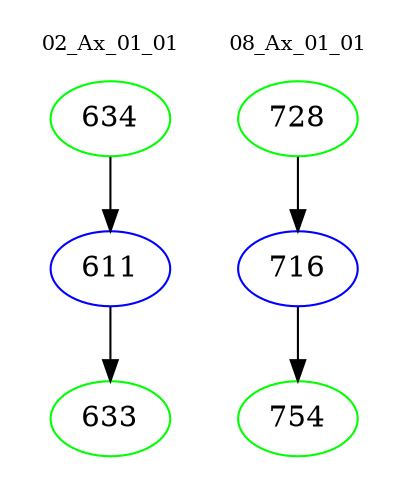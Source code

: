 digraph{
subgraph cluster_0 {
color = white
label = "02_Ax_01_01";
fontsize=10;
T0_634 [label="634", color="green"]
T0_634 -> T0_611 [color="black"]
T0_611 [label="611", color="blue"]
T0_611 -> T0_633 [color="black"]
T0_633 [label="633", color="green"]
}
subgraph cluster_1 {
color = white
label = "08_Ax_01_01";
fontsize=10;
T1_728 [label="728", color="green"]
T1_728 -> T1_716 [color="black"]
T1_716 [label="716", color="blue"]
T1_716 -> T1_754 [color="black"]
T1_754 [label="754", color="green"]
}
}
